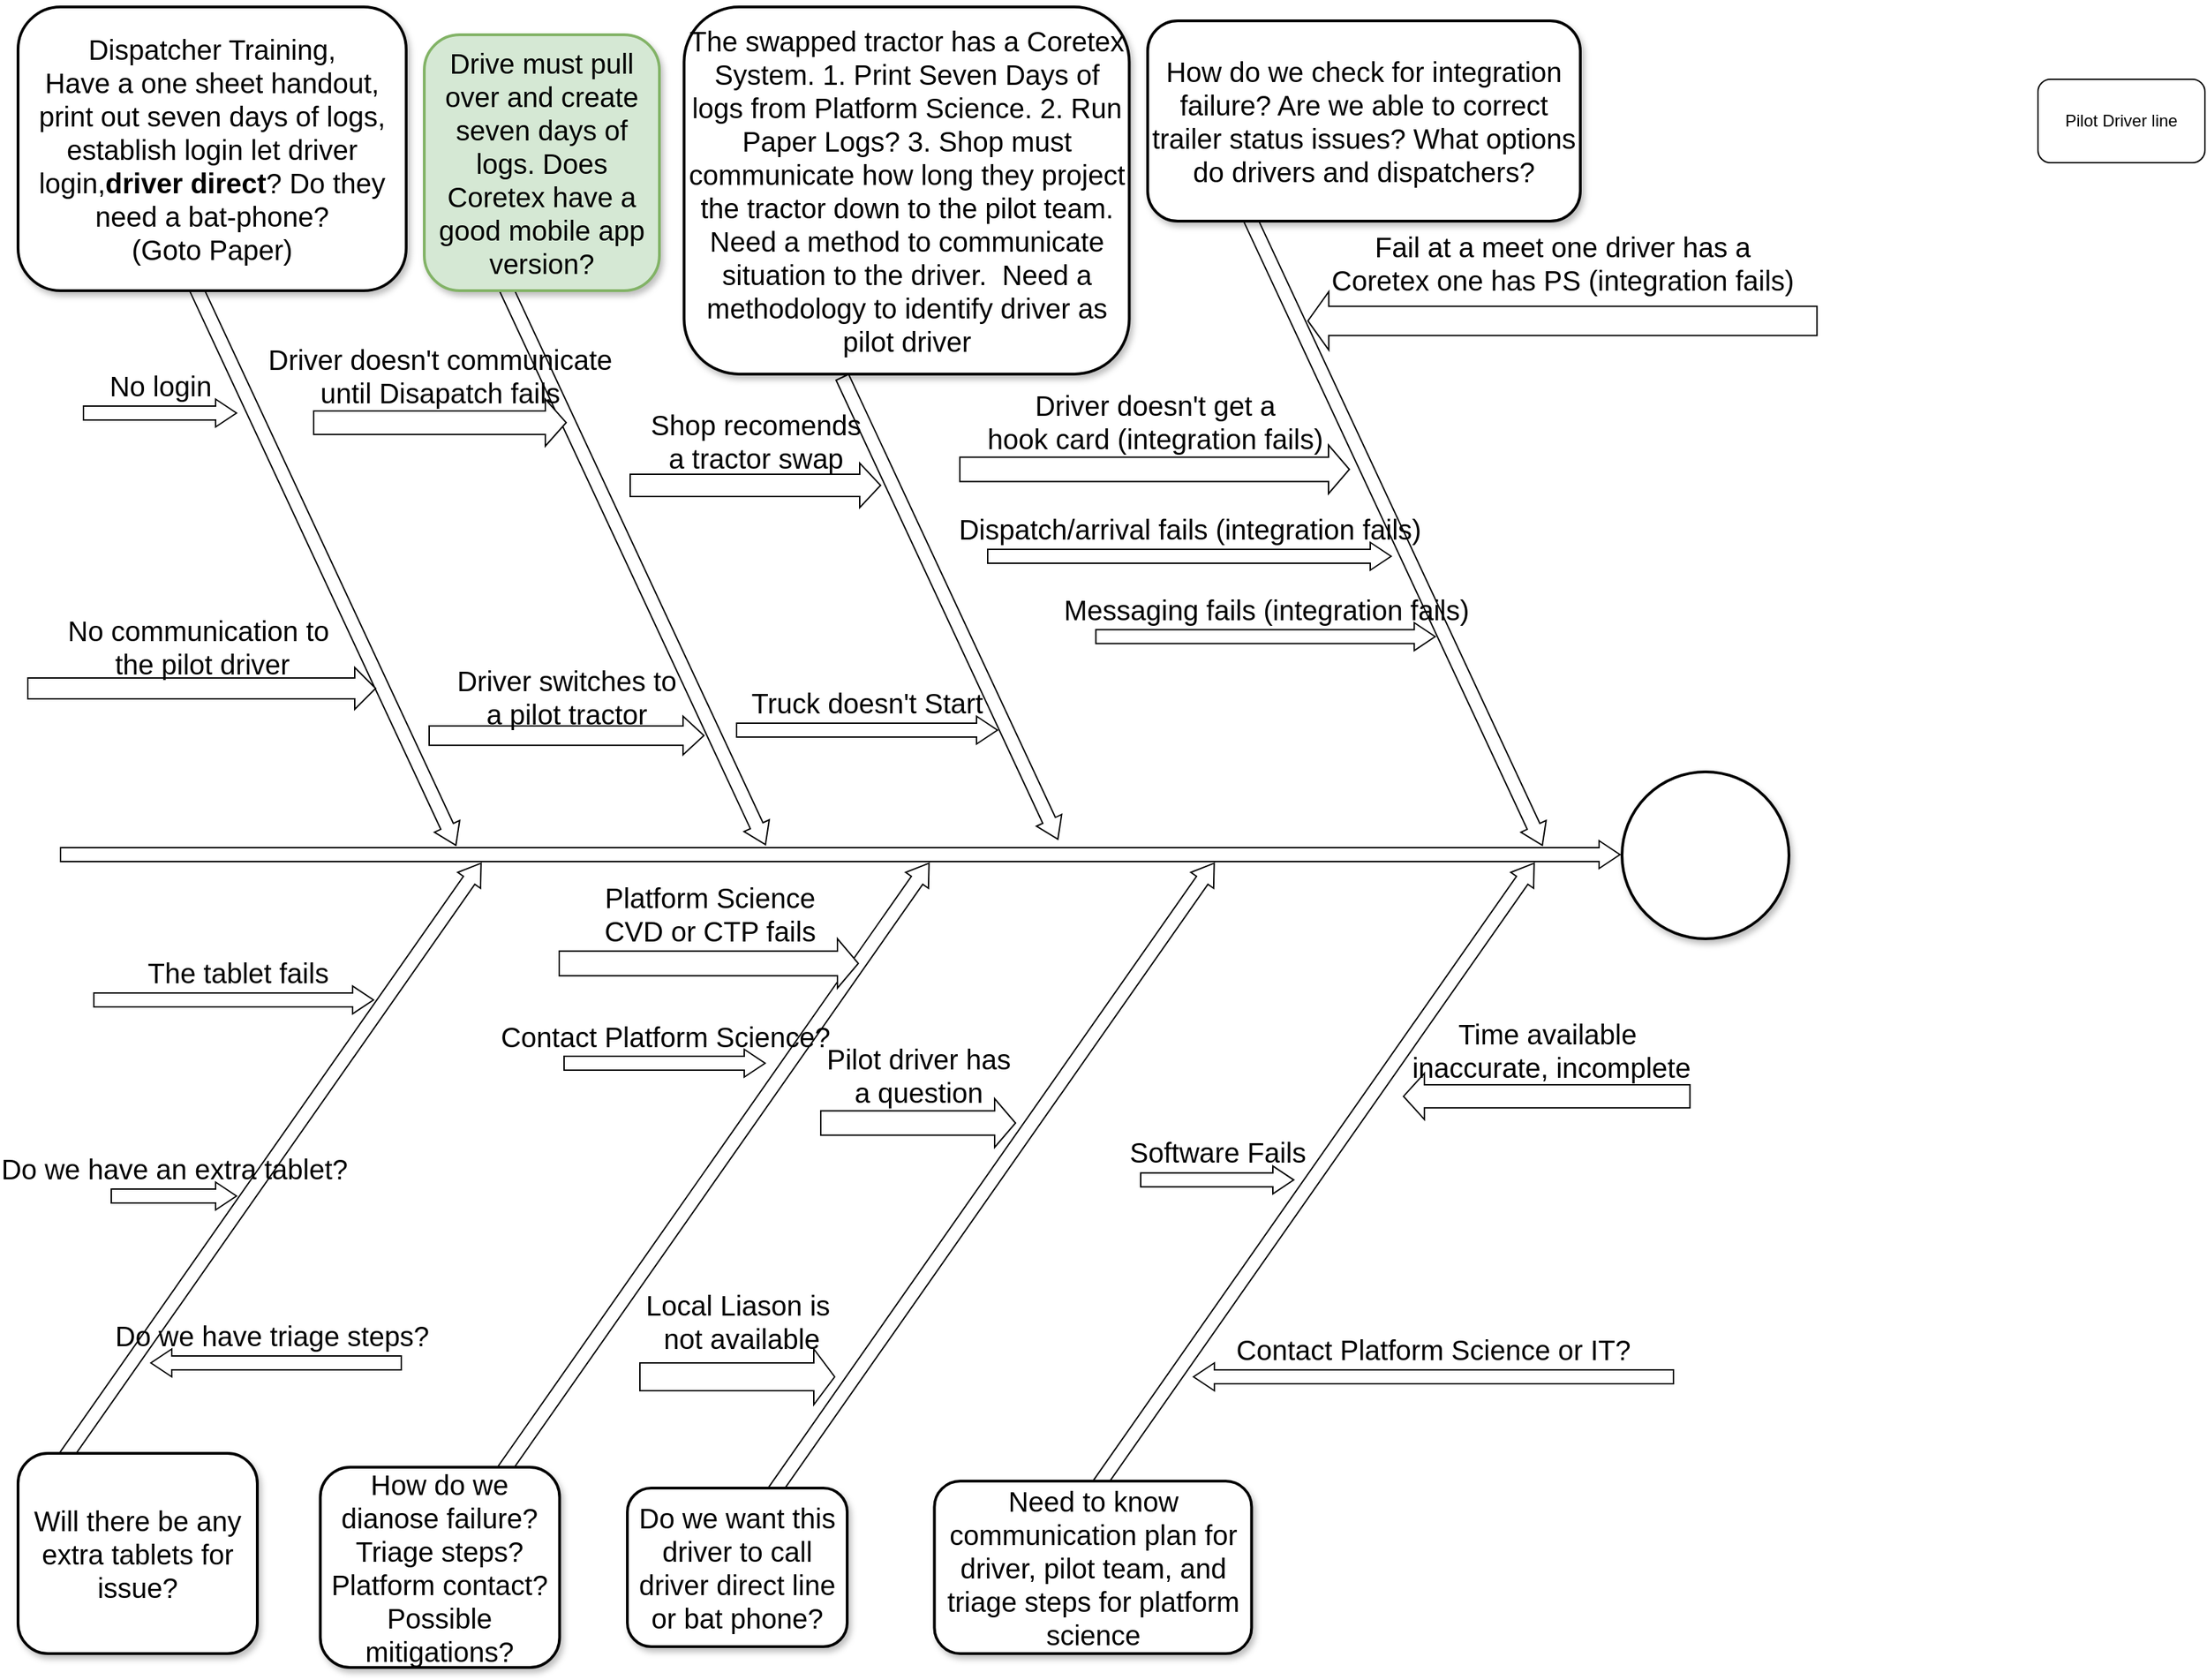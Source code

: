 <mxfile version="20.3.3" type="github">
  <diagram name="Page-1" id="b7a7eaba-c6c5-6fbe-34ae-1d3a4219ac39">
    <mxGraphModel dx="2031" dy="1089" grid="1" gridSize="10" guides="1" tooltips="1" connect="1" arrows="1" fold="1" page="1" pageScale="1.5" pageWidth="1169" pageHeight="826" background="none" math="0" shadow="0">
      <root>
        <mxCell id="0" style=";html=1;" />
        <mxCell id="1" style=";html=1;" parent="0" />
        <mxCell id="279d4c6e8b4f5ae2-2" value="" style="html=1;shadow=0;dashed=0;align=center;verticalAlign=middle;shape=mxgraph.arrows2.arrow;dy=0.5;dx=15;direction=north;notch=0;rounded=0;strokeWidth=1;fontSize=20;rotation=35;" parent="1" vertex="1">
          <mxGeometry x="506.24" y="576.33" width="20" height="546" as="geometry" />
        </mxCell>
        <mxCell id="279d4c6e8b4f5ae2-3" value="" style="html=1;shadow=0;dashed=0;align=center;verticalAlign=middle;shape=mxgraph.arrows2.arrow;dy=0.5;dx=15;direction=north;notch=0;rounded=0;strokeWidth=1;fontSize=20;rotation=35;" parent="1" vertex="1">
          <mxGeometry x="708.37" y="575.43" width="20" height="556" as="geometry" />
        </mxCell>
        <mxCell id="279d4c6e8b4f5ae2-4" value="" style="html=1;shadow=0;dashed=0;align=center;verticalAlign=middle;shape=mxgraph.arrows2.arrow;dy=0.5;dx=15;direction=north;notch=0;rounded=0;strokeWidth=1;fontSize=20;rotation=35;" parent="1" vertex="1">
          <mxGeometry x="941.65" y="576.46" width="20" height="544.57" as="geometry" />
        </mxCell>
        <mxCell id="279d4c6e8b4f5ae2-5" value="" style="html=1;shadow=0;dashed=0;align=center;verticalAlign=middle;shape=mxgraph.arrows2.arrow;dy=0.5;dx=15;direction=north;notch=0;rounded=0;strokeWidth=1;fontSize=20;rotation=90;" parent="1" vertex="1">
          <mxGeometry x="599" y="59" width="20" height="1121" as="geometry" />
        </mxCell>
        <mxCell id="279d4c6e8b4f5ae2-6" value="" style="html=1;shadow=0;dashed=0;align=center;verticalAlign=middle;shape=mxgraph.arrows2.arrow;dy=0.5;dx=15;direction=north;notch=0;rounded=0;strokeWidth=1;fontSize=20;rotation=155;" parent="1" vertex="1">
          <mxGeometry x="228.47" y="187.65" width="20" height="446" as="geometry" />
        </mxCell>
        <mxCell id="279d4c6e8b4f5ae2-7" value="" style="html=1;shadow=0;dashed=0;align=center;verticalAlign=middle;shape=mxgraph.arrows2.arrow;dy=0.5;dx=15;direction=north;notch=0;rounded=0;strokeWidth=1;fontSize=20;rotation=155;" parent="1" vertex="1">
          <mxGeometry x="452.11" y="192.17" width="20" height="440.79" as="geometry" />
        </mxCell>
        <mxCell id="279d4c6e8b4f5ae2-8" value="" style="html=1;shadow=0;dashed=0;align=center;verticalAlign=middle;shape=mxgraph.arrows2.arrow;dy=0.5;dx=15;direction=north;notch=0;rounded=0;strokeWidth=1;fontSize=20;rotation=155;" parent="1" vertex="1">
          <mxGeometry x="678" y="259.09" width="20" height="366.56" as="geometry" />
        </mxCell>
        <mxCell id="279d4c6e8b4f5ae2-9" value="Dispatcher Training,&lt;br&gt;Have a one sheet handout, print out seven days of logs, establish login let driver login,&lt;b&gt;driver direct&lt;/b&gt;? Do they need a bat-phone?&lt;br&gt;(Goto Paper)" style="rounded=1;whiteSpace=wrap;html=1;shadow=1;strokeWidth=2;fontSize=20;" parent="1" vertex="1">
          <mxGeometry x="17.98" y="10" width="279" height="204" as="geometry" />
        </mxCell>
        <mxCell id="279d4c6e8b4f5ae2-10" value="Drive must pull over and create seven days of logs. Does Coretex have a good mobile app version?" style="rounded=1;whiteSpace=wrap;html=1;shadow=1;strokeWidth=2;fontSize=20;fillColor=#d5e8d4;strokeColor=#82b366;" parent="1" vertex="1">
          <mxGeometry x="310" y="30" width="169" height="184" as="geometry" />
        </mxCell>
        <mxCell id="279d4c6e8b4f5ae2-11" value="The swapped tractor has a Coretex System. 1. Print Seven Days of logs from Platform Science. 2. Run Paper Logs? 3. Shop must communicate how long they project the tractor down to the pilot team. Need a method to communicate situation to the driver.&amp;nbsp; Need a methodology to identify driver as pilot driver" style="rounded=1;whiteSpace=wrap;html=1;shadow=1;strokeWidth=2;fontSize=20;" parent="1" vertex="1">
          <mxGeometry x="496.75" y="10" width="320" height="264" as="geometry" />
        </mxCell>
        <mxCell id="279d4c6e8b4f5ae2-12" value="How do we dianose failure? Triage steps? Platform contact? Possible mitigations?" style="rounded=1;whiteSpace=wrap;html=1;shadow=1;strokeWidth=2;fontSize=20;" parent="1" vertex="1">
          <mxGeometry x="235.25" y="1060" width="172" height="144" as="geometry" />
        </mxCell>
        <mxCell id="279d4c6e8b4f5ae2-13" value="Do we want this driver to call driver direct line or bat phone?" style="rounded=1;whiteSpace=wrap;html=1;shadow=1;strokeWidth=2;fontSize=20;" parent="1" vertex="1">
          <mxGeometry x="456" y="1075" width="158" height="114" as="geometry" />
        </mxCell>
        <mxCell id="279d4c6e8b4f5ae2-14" value="Need to know communication plan for driver, pilot team, and triage steps for platform science" style="rounded=1;whiteSpace=wrap;html=1;shadow=1;strokeWidth=2;fontSize=20;" parent="1" vertex="1">
          <mxGeometry x="676.7" y="1070" width="228" height="124" as="geometry" />
        </mxCell>
        <mxCell id="279d4c6e8b4f5ae2-15" value="" style="ellipse;whiteSpace=wrap;html=1;rounded=1;shadow=1;strokeWidth=2;fontSize=20;" parent="1" vertex="1">
          <mxGeometry x="1171" y="560" width="120" height="120" as="geometry" />
        </mxCell>
        <mxCell id="279d4c6e8b4f5ae2-16" value="No login" style="html=1;shadow=0;dashed=0;align=center;verticalAlign=middle;shape=mxgraph.arrows2.arrow;dy=0.5;dx=15;direction=north;notch=0;rounded=0;strokeWidth=1;fontSize=20;rotation=90;horizontal=0;labelPosition=left;verticalLabelPosition=middle;" parent="1" vertex="1">
          <mxGeometry x="110" y="247" width="20" height="110" as="geometry" />
        </mxCell>
        <mxCell id="279d4c6e8b4f5ae2-17" value="Driver doesn&#39;t communicate &lt;br&gt;until Disapatch fails" style="html=1;shadow=0;dashed=0;align=center;verticalAlign=middle;shape=mxgraph.arrows2.arrow;dy=0.5;dx=15;direction=north;notch=0;rounded=0;strokeWidth=1;fontSize=20;rotation=90;horizontal=0;labelPosition=left;verticalLabelPosition=middle;" parent="1" vertex="1">
          <mxGeometry x="304.38" y="218.13" width="33.75" height="181.5" as="geometry" />
        </mxCell>
        <mxCell id="279d4c6e8b4f5ae2-18" value="Shop recomends &lt;br&gt;a tractor swap" style="html=1;shadow=0;dashed=0;align=center;verticalAlign=middle;shape=mxgraph.arrows2.arrow;dy=0.5;dx=15;direction=north;notch=0;rounded=0;strokeWidth=1;fontSize=20;rotation=90;horizontal=0;labelPosition=left;verticalLabelPosition=middle;" parent="1" vertex="1">
          <mxGeometry x="532" y="264" width="32" height="180" as="geometry" />
        </mxCell>
        <mxCell id="279d4c6e8b4f5ae2-19" value="Contact Platform Science?" style="html=1;shadow=0;dashed=0;align=center;verticalAlign=middle;shape=mxgraph.arrows2.arrow;dy=0.5;dx=15;direction=north;notch=0;rounded=0;strokeWidth=1;fontSize=20;rotation=90;horizontal=0;labelPosition=left;verticalLabelPosition=middle;" parent="1" vertex="1">
          <mxGeometry x="472.75" y="697.25" width="20" height="144.5" as="geometry" />
        </mxCell>
        <mxCell id="279d4c6e8b4f5ae2-20" value="Local Liason is&lt;br&gt;&amp;nbsp;not available" style="html=1;shadow=0;dashed=0;align=center;verticalAlign=middle;shape=mxgraph.arrows2.arrow;dy=0.5;dx=15;direction=north;notch=0;rounded=0;strokeWidth=1;fontSize=20;rotation=90;horizontal=0;labelPosition=left;verticalLabelPosition=middle;" parent="1" vertex="1">
          <mxGeometry x="515" y="925" width="40" height="140" as="geometry" />
        </mxCell>
        <mxCell id="279d4c6e8b4f5ae2-21" value="Contact Platform Science or IT?" style="html=1;shadow=0;dashed=0;align=center;verticalAlign=middle;shape=mxgraph.arrows2.arrow;dy=0.5;dx=15;direction=south;notch=0;rounded=0;strokeWidth=1;fontSize=20;rotation=90;horizontal=0;labelPosition=left;verticalLabelPosition=middle;" parent="1" vertex="1">
          <mxGeometry x="1025.46" y="822.5" width="20" height="345" as="geometry" />
        </mxCell>
        <mxCell id="279d4c6e8b4f5ae2-22" value="No communication to&amp;nbsp;&lt;br&gt;the pilot driver" style="html=1;shadow=0;dashed=0;align=center;verticalAlign=middle;shape=mxgraph.arrows2.arrow;dy=0.5;dx=15;direction=north;notch=0;rounded=0;strokeWidth=1;fontSize=20;rotation=90;horizontal=0;labelPosition=left;verticalLabelPosition=middle;" parent="1" vertex="1">
          <mxGeometry x="135" y="375" width="30" height="250" as="geometry" />
        </mxCell>
        <mxCell id="279d4c6e8b4f5ae2-23" value="Driver switches to &lt;br&gt;a pilot tractor" style="html=1;shadow=0;dashed=0;align=center;verticalAlign=middle;shape=mxgraph.arrows2.arrow;dy=0.5;dx=15;direction=north;notch=0;rounded=0;strokeWidth=1;fontSize=20;rotation=90;horizontal=0;labelPosition=left;verticalLabelPosition=middle;" parent="1" vertex="1">
          <mxGeometry x="398.38" y="435.13" width="27.75" height="197.5" as="geometry" />
        </mxCell>
        <mxCell id="279d4c6e8b4f5ae2-24" value="Truck doesn&#39;t Start" style="html=1;shadow=0;dashed=0;align=center;verticalAlign=middle;shape=mxgraph.arrows2.arrow;dy=0.5;dx=15;direction=north;notch=0;rounded=0;strokeWidth=1;fontSize=20;rotation=90;horizontal=0;labelPosition=left;verticalLabelPosition=middle;" parent="1" vertex="1">
          <mxGeometry x="618.25" y="436.25" width="20" height="187.5" as="geometry" />
        </mxCell>
        <mxCell id="279d4c6e8b4f5ae2-25" value="Platform Science &lt;br&gt;CVD or CTP fails" style="html=1;shadow=0;dashed=0;align=center;verticalAlign=middle;shape=mxgraph.arrows2.arrow;dy=0.5;dx=15;direction=north;notch=0;rounded=0;strokeWidth=1;fontSize=20;rotation=90;horizontal=0;labelPosition=left;verticalLabelPosition=middle;" parent="1" vertex="1">
          <mxGeometry x="496.75" y="590.25" width="35.5" height="215" as="geometry" />
        </mxCell>
        <mxCell id="279d4c6e8b4f5ae2-26" value="Pilot driver has&lt;br&gt;a question" style="html=1;shadow=0;dashed=0;align=center;verticalAlign=middle;shape=mxgraph.arrows2.arrow;dy=0.5;dx=15;direction=north;notch=0;rounded=0;strokeWidth=1;fontSize=20;rotation=90;horizontal=0;labelPosition=left;verticalLabelPosition=middle;" parent="1" vertex="1">
          <mxGeometry x="647.5" y="742.5" width="35" height="140" as="geometry" />
        </mxCell>
        <mxCell id="279d4c6e8b4f5ae2-27" value="Software Fails" style="html=1;shadow=0;dashed=0;align=center;verticalAlign=middle;shape=mxgraph.arrows2.arrow;dy=0.5;dx=15;direction=north;notch=0;rounded=0;strokeWidth=1;fontSize=20;rotation=90;horizontal=0;labelPosition=left;verticalLabelPosition=middle;" parent="1" vertex="1">
          <mxGeometry x="870" y="798.43" width="20" height="110" as="geometry" />
        </mxCell>
        <mxCell id="Zy36G96wiUoJhvqa7v5U-22" value="&amp;nbsp;The tablet fails" style="html=1;shadow=0;dashed=0;align=center;verticalAlign=middle;shape=mxgraph.arrows2.arrow;dy=0.5;dx=15;direction=north;notch=0;rounded=0;strokeWidth=1;fontSize=20;rotation=90;horizontal=0;labelPosition=left;verticalLabelPosition=middle;" parent="1" vertex="1">
          <mxGeometry x="162.97" y="623.5" width="20" height="201" as="geometry" />
        </mxCell>
        <mxCell id="Zy36G96wiUoJhvqa7v5U-23" value="" style="html=1;shadow=0;dashed=0;align=center;verticalAlign=middle;shape=mxgraph.arrows2.arrow;dy=0.5;dx=15;direction=north;notch=0;rounded=0;strokeWidth=1;fontSize=20;rotation=35;" parent="1" vertex="1">
          <mxGeometry x="189.98" y="578.14" width="20" height="526" as="geometry" />
        </mxCell>
        <mxCell id="Zy36G96wiUoJhvqa7v5U-20" value="Will there be any extra tablets for issue?" style="rounded=1;whiteSpace=wrap;html=1;shadow=1;strokeWidth=2;fontSize=20;" parent="1" vertex="1">
          <mxGeometry x="17.98" y="1050" width="172" height="144" as="geometry" />
        </mxCell>
        <mxCell id="Zy36G96wiUoJhvqa7v5U-21" value="Do we have an extra tablet?" style="html=1;shadow=0;dashed=0;align=center;verticalAlign=middle;shape=mxgraph.arrows2.arrow;dy=0.5;dx=15;direction=north;notch=0;rounded=0;strokeWidth=1;fontSize=20;rotation=90;horizontal=0;labelPosition=left;verticalLabelPosition=middle;" parent="1" vertex="1">
          <mxGeometry x="120" y="820" width="20" height="90" as="geometry" />
        </mxCell>
        <mxCell id="Zy36G96wiUoJhvqa7v5U-26" value="Do we have triage steps?&amp;nbsp;" style="html=1;shadow=0;dashed=0;align=center;verticalAlign=middle;shape=mxgraph.arrows2.arrow;dy=0.5;dx=15;direction=south;notch=0;rounded=0;strokeWidth=1;fontSize=20;rotation=90;horizontal=0;labelPosition=left;verticalLabelPosition=middle;" parent="1" vertex="1">
          <mxGeometry x="193.47" y="895" width="20" height="180" as="geometry" />
        </mxCell>
        <mxCell id="Zy36G96wiUoJhvqa7v5U-27" value="" style="html=1;shadow=0;dashed=0;align=center;verticalAlign=middle;shape=mxgraph.arrows2.arrow;dy=0.5;dx=15;direction=north;notch=0;rounded=0;strokeWidth=1;fontSize=20;rotation=155;" parent="1" vertex="1">
          <mxGeometry x="997.96" y="135.72" width="20" height="500.48" as="geometry" />
        </mxCell>
        <mxCell id="Zy36G96wiUoJhvqa7v5U-28" value="How do we check for integration failure? Are we able to correct trailer status issues? What options do drivers and dispatchers?" style="rounded=1;whiteSpace=wrap;html=1;shadow=1;strokeWidth=2;fontSize=20;" parent="1" vertex="1">
          <mxGeometry x="830" y="20" width="311" height="144" as="geometry" />
        </mxCell>
        <mxCell id="Zy36G96wiUoJhvqa7v5U-29" value="Fail at a meet one driver has a&lt;br&gt;Coretex one has PS (integration fails)" style="html=1;shadow=0;dashed=0;align=center;verticalAlign=middle;shape=mxgraph.arrows2.arrow;dy=0.5;dx=15;direction=south;notch=0;rounded=0;strokeWidth=1;fontSize=20;rotation=90;horizontal=0;labelPosition=left;verticalLabelPosition=middle;" parent="1" vertex="1">
          <mxGeometry x="1107.16" y="52.72" width="42.02" height="365.96" as="geometry" />
        </mxCell>
        <mxCell id="Zy36G96wiUoJhvqa7v5U-30" value="Driver doesn&#39;t get a &lt;br&gt;hook card (integration fails)" style="html=1;shadow=0;dashed=0;align=center;verticalAlign=middle;shape=mxgraph.arrows2.arrow;dy=0.5;dx=15;direction=north;notch=0;rounded=0;strokeWidth=1;fontSize=20;rotation=90;horizontal=0;labelPosition=left;verticalLabelPosition=middle;" parent="1" vertex="1">
          <mxGeometry x="817.5" y="202.5" width="35" height="280" as="geometry" />
        </mxCell>
        <mxCell id="Zy36G96wiUoJhvqa7v5U-32" value="Dispatch/arrival fails&amp;nbsp;(integration fails)" style="html=1;shadow=0;dashed=0;align=center;verticalAlign=middle;shape=mxgraph.arrows2.arrow;dy=0.5;dx=15;direction=north;notch=0;rounded=0;strokeWidth=1;fontSize=20;rotation=90;horizontal=0;labelPosition=left;verticalLabelPosition=middle;" parent="1" vertex="1">
          <mxGeometry x="850" y="260" width="20" height="290" as="geometry" />
        </mxCell>
        <mxCell id="Zy36G96wiUoJhvqa7v5U-34" value="Messaging fails (integration fails)" style="html=1;shadow=0;dashed=0;align=center;verticalAlign=middle;shape=mxgraph.arrows2.arrow;dy=0.5;dx=15;direction=north;notch=0;rounded=0;strokeWidth=1;fontSize=20;rotation=90;horizontal=0;labelPosition=left;verticalLabelPosition=middle;" parent="1" vertex="1">
          <mxGeometry x="904.7" y="340.82" width="20" height="243.88" as="geometry" />
        </mxCell>
        <mxCell id="Zy36G96wiUoJhvqa7v5U-38" value="Time available&lt;br&gt;&amp;nbsp;inaccurate, incomplete" style="html=1;shadow=0;dashed=0;align=center;verticalAlign=middle;shape=mxgraph.arrows2.arrow;dy=0.5;dx=15;direction=south;notch=0;rounded=0;strokeWidth=1;fontSize=20;rotation=90;horizontal=0;labelPosition=left;verticalLabelPosition=middle;" parent="1" vertex="1">
          <mxGeometry x="1100.29" y="690.39" width="33.14" height="205.88" as="geometry" />
        </mxCell>
        <mxCell id="BP2a3AX65nLKWs-mxMTx-10" value="Pilot Driver line" style="rounded=1;whiteSpace=wrap;html=1;" vertex="1" parent="1">
          <mxGeometry x="1470" y="62" width="120" height="60" as="geometry" />
        </mxCell>
      </root>
    </mxGraphModel>
  </diagram>
</mxfile>
